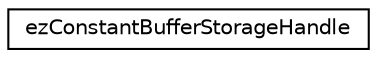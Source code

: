 digraph "Graphical Class Hierarchy"
{
 // LATEX_PDF_SIZE
  edge [fontname="Helvetica",fontsize="10",labelfontname="Helvetica",labelfontsize="10"];
  node [fontname="Helvetica",fontsize="10",shape=record];
  rankdir="LR";
  Node0 [label="ezConstantBufferStorageHandle",height=0.2,width=0.4,color="black", fillcolor="white", style="filled",URL="$d3/dfa/classez_constant_buffer_storage_handle.htm",tooltip=" "];
}
